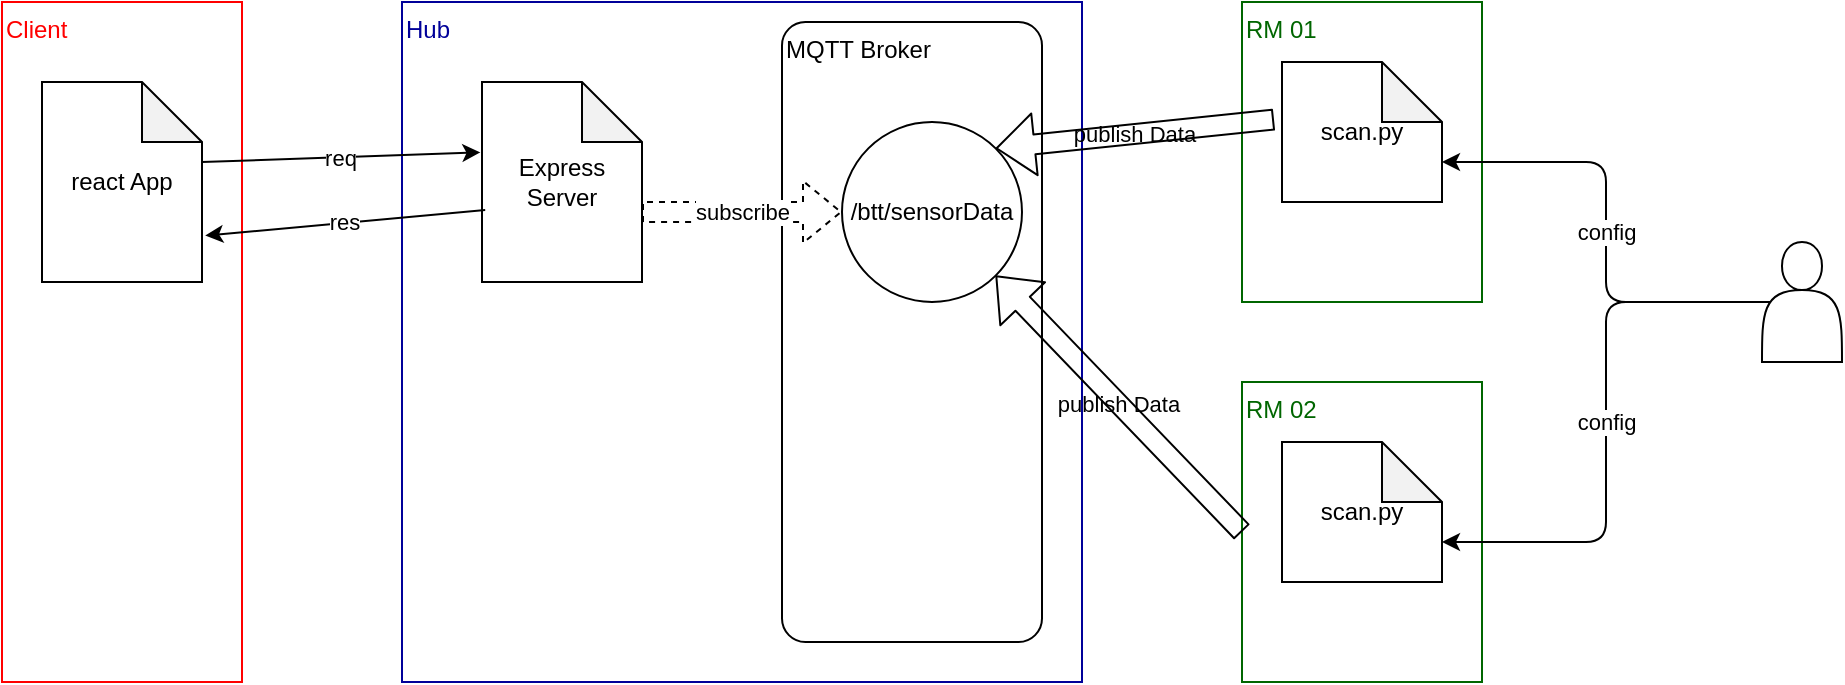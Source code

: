 <mxfile>
    <diagram id="K_BUTR0TAQ0R-rDa8sVM" name="Page-1">
        <mxGraphModel dx="702" dy="380" grid="1" gridSize="10" guides="1" tooltips="1" connect="1" arrows="1" fold="1" page="1" pageScale="1" pageWidth="827" pageHeight="1169" math="0" shadow="0">
            <root>
                <mxCell id="0"/>
                <mxCell id="1" parent="0"/>
                <mxCell id="2" value="&lt;div&gt;&lt;span&gt;&lt;font color=&quot;#ff0000&quot;&gt;Client&lt;/font&gt;&lt;/span&gt;&lt;/div&gt;" style="rounded=0;whiteSpace=wrap;html=1;align=left;verticalAlign=top;strokeColor=#FF0000;" parent="1" vertex="1">
                    <mxGeometry x="30" y="90" width="120" height="340" as="geometry"/>
                </mxCell>
                <mxCell id="3" value="&lt;div&gt;&lt;span&gt;&lt;font color=&quot;#000099&quot;&gt;Hub&lt;/font&gt;&lt;/span&gt;&lt;/div&gt;" style="rounded=0;whiteSpace=wrap;html=1;align=left;verticalAlign=top;strokeColor=#000099;" parent="1" vertex="1">
                    <mxGeometry x="230" y="90" width="340" height="340" as="geometry"/>
                </mxCell>
                <mxCell id="4" value="&lt;div&gt;&lt;span&gt;&lt;font color=&quot;#006600&quot;&gt;RM 02&lt;/font&gt;&lt;/span&gt;&lt;/div&gt;" style="rounded=0;whiteSpace=wrap;html=1;align=left;verticalAlign=top;strokeColor=#006600;" parent="1" vertex="1">
                    <mxGeometry x="650" y="280" width="120" height="150" as="geometry"/>
                </mxCell>
                <mxCell id="5" value="&lt;div&gt;&lt;span&gt;&lt;font color=&quot;#006600&quot;&gt;RM 01&lt;/font&gt;&lt;/span&gt;&lt;/div&gt;" style="rounded=0;whiteSpace=wrap;html=1;align=left;verticalAlign=top;strokeColor=#006600;" parent="1" vertex="1">
                    <mxGeometry x="650" y="90" width="120" height="150" as="geometry"/>
                </mxCell>
                <mxCell id="8" value="MQTT Broker" style="rounded=1;whiteSpace=wrap;html=1;align=left;verticalAlign=top;arcSize=9;" parent="1" vertex="1">
                    <mxGeometry x="420" y="100" width="130" height="310" as="geometry"/>
                </mxCell>
                <mxCell id="9" value="/btt/sensorData" style="ellipse;whiteSpace=wrap;html=1;aspect=fixed;" parent="1" vertex="1">
                    <mxGeometry x="450" y="150" width="90" height="90" as="geometry"/>
                </mxCell>
                <mxCell id="12" value="publish Data" style="shape=flexArrow;endArrow=classic;html=1;exitX=0;exitY=0.5;exitDx=0;exitDy=0;entryX=1;entryY=1;entryDx=0;entryDy=0;strokeColor=default;labelBackgroundColor=none;" parent="1" source="4" target="9" edge="1">
                    <mxGeometry width="50" height="50" relative="1" as="geometry">
                        <mxPoint x="440" y="270" as="sourcePoint"/>
                        <mxPoint x="490" y="220" as="targetPoint"/>
                    </mxGeometry>
                </mxCell>
                <mxCell id="13" value="scan.py" style="shape=note;whiteSpace=wrap;html=1;backgroundOutline=1;darkOpacity=0.05;" parent="1" vertex="1">
                    <mxGeometry x="670" y="120" width="80" height="70" as="geometry"/>
                </mxCell>
                <mxCell id="14" value="scan.py" style="shape=note;whiteSpace=wrap;html=1;backgroundOutline=1;darkOpacity=0.05;" parent="1" vertex="1">
                    <mxGeometry x="670" y="310" width="80" height="70" as="geometry"/>
                </mxCell>
                <mxCell id="15" value="react App" style="shape=note;whiteSpace=wrap;html=1;backgroundOutline=1;darkOpacity=0.05;" parent="1" vertex="1">
                    <mxGeometry x="50" y="130" width="80" height="100" as="geometry"/>
                </mxCell>
                <mxCell id="16" value="Express&lt;br&gt;Server" style="shape=note;whiteSpace=wrap;html=1;backgroundOutline=1;darkOpacity=0.05;" parent="1" vertex="1">
                    <mxGeometry x="270" y="130" width="80" height="100" as="geometry"/>
                </mxCell>
                <mxCell id="17" value="req" style="endArrow=classic;html=1;exitX=1;exitY=0.4;exitDx=0;exitDy=0;exitPerimeter=0;entryX=-0.01;entryY=0.352;entryDx=0;entryDy=0;entryPerimeter=0;" parent="1" source="15" target="16" edge="1">
                    <mxGeometry width="50" height="50" relative="1" as="geometry">
                        <mxPoint x="250" y="260" as="sourcePoint"/>
                        <mxPoint x="300" y="210" as="targetPoint"/>
                    </mxGeometry>
                </mxCell>
                <mxCell id="18" value="res" style="endArrow=classic;html=1;exitX=0.02;exitY=0.64;exitDx=0;exitDy=0;exitPerimeter=0;entryX=1.02;entryY=0.768;entryDx=0;entryDy=0;entryPerimeter=0;" parent="1" source="16" target="15" edge="1">
                    <mxGeometry width="50" height="50" relative="1" as="geometry">
                        <mxPoint x="250" y="260" as="sourcePoint"/>
                        <mxPoint x="300" y="210" as="targetPoint"/>
                    </mxGeometry>
                </mxCell>
                <mxCell id="19" value="subscribe" style="shape=flexArrow;endArrow=classic;html=1;exitX=0;exitY=0;exitDx=80;exitDy=65;exitPerimeter=0;entryX=0;entryY=0.5;entryDx=0;entryDy=0;dashed=1;" parent="1" source="16" target="9" edge="1">
                    <mxGeometry width="50" height="50" relative="1" as="geometry">
                        <mxPoint x="380" y="210" as="sourcePoint"/>
                        <mxPoint x="430" y="160" as="targetPoint"/>
                    </mxGeometry>
                </mxCell>
                <mxCell id="24" value="config" style="edgeStyle=elbowEdgeStyle;html=1;exitX=0.1;exitY=0.5;exitDx=0;exitDy=0;exitPerimeter=0;entryX=0;entryY=0;entryDx=80;entryDy=50;entryPerimeter=0;" edge="1" parent="1" source="20" target="13">
                    <mxGeometry relative="1" as="geometry"/>
                </mxCell>
                <mxCell id="25" value="config" style="edgeStyle=elbowEdgeStyle;html=1;exitX=0.1;exitY=0.5;exitDx=0;exitDy=0;exitPerimeter=0;entryX=0;entryY=0;entryDx=80;entryDy=50;entryPerimeter=0;" edge="1" parent="1" source="20" target="14">
                    <mxGeometry relative="1" as="geometry"/>
                </mxCell>
                <mxCell id="20" value="" style="shape=actor;whiteSpace=wrap;html=1;" parent="1" vertex="1">
                    <mxGeometry x="910" y="210" width="40" height="60" as="geometry"/>
                </mxCell>
                <mxCell id="23" value="publish Data" style="shape=flexArrow;endArrow=classic;html=1;exitX=-0.05;exitY=0.411;exitDx=0;exitDy=0;entryX=1;entryY=0;entryDx=0;entryDy=0;strokeColor=default;labelBackgroundColor=none;exitPerimeter=0;" edge="1" parent="1" source="13" target="9">
                    <mxGeometry width="50" height="50" relative="1" as="geometry">
                        <mxPoint x="660" y="365" as="sourcePoint"/>
                        <mxPoint x="536.82" y="236.82" as="targetPoint"/>
                    </mxGeometry>
                </mxCell>
            </root>
        </mxGraphModel>
    </diagram>
</mxfile>